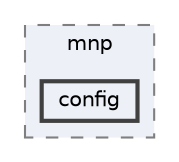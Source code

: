 digraph "repository/mnp/src/main/java/com/sterlite/cal/mnp/config"
{
 // LATEX_PDF_SIZE
  bgcolor="transparent";
  edge [fontname=Helvetica,fontsize=10,labelfontname=Helvetica,labelfontsize=10];
  node [fontname=Helvetica,fontsize=10,shape=box,height=0.2,width=0.4];
  compound=true
  subgraph clusterdir_2ba090eb009818682dbdaa59020602c0 {
    graph [ bgcolor="#edf0f7", pencolor="grey50", label="mnp", fontname=Helvetica,fontsize=10 style="filled,dashed", URL="dir_2ba090eb009818682dbdaa59020602c0.html",tooltip=""]
  dir_e0c2555d88da9af76cdfd041cf41bc75 [label="config", fillcolor="#edf0f7", color="grey25", style="filled,bold", URL="dir_e0c2555d88da9af76cdfd041cf41bc75.html",tooltip=""];
  }
}
